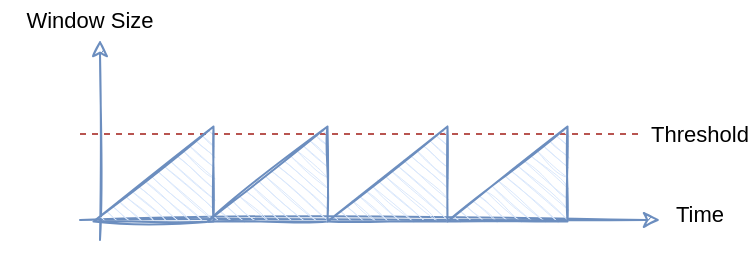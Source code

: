 <mxfile version="14.5.7" type="github">
  <diagram id="CGB0VBX0naNHbwZJyd2p" name="Page-1">
    <mxGraphModel dx="590" dy="377" grid="1" gridSize="10" guides="1" tooltips="1" connect="1" arrows="1" fold="1" page="1" pageScale="1" pageWidth="827" pageHeight="1169" math="0" shadow="0">
      <root>
        <mxCell id="0" />
        <mxCell id="1" parent="0" />
        <mxCell id="YZH6jja684JBuhx8ybSd-1" value="" style="endArrow=classic;html=1;fillColor=#dae8fc;strokeColor=#6c8ebf;sketch=1;" edge="1" parent="1">
          <mxGeometry width="50" height="50" relative="1" as="geometry">
            <mxPoint x="120" y="240" as="sourcePoint" />
            <mxPoint x="410" y="240" as="targetPoint" />
          </mxGeometry>
        </mxCell>
        <mxCell id="YZH6jja684JBuhx8ybSd-2" value="" style="endArrow=classic;html=1;fillColor=#dae8fc;strokeColor=#6c8ebf;sketch=1;" edge="1" parent="1">
          <mxGeometry width="50" height="50" relative="1" as="geometry">
            <mxPoint x="130" y="250" as="sourcePoint" />
            <mxPoint x="130" y="150" as="targetPoint" />
          </mxGeometry>
        </mxCell>
        <mxCell id="YZH6jja684JBuhx8ybSd-4" value="" style="endArrow=none;dashed=1;html=1;strokeWidth=1;fillColor=#f8cecc;strokeColor=#b85450;sketch=0;shadow=0;" edge="1" parent="1">
          <mxGeometry width="50" height="50" relative="1" as="geometry">
            <mxPoint x="120" y="197" as="sourcePoint" />
            <mxPoint x="400" y="197" as="targetPoint" />
          </mxGeometry>
        </mxCell>
        <mxCell id="YZH6jja684JBuhx8ybSd-8" value="" style="verticalLabelPosition=bottom;verticalAlign=top;html=1;shape=mxgraph.basic.orthogonal_triangle;rotation=-90;fillColor=#dae8fc;strokeColor=#6c8ebf;sketch=1;shadow=0;" vertex="1" parent="1">
          <mxGeometry x="133" y="187" width="47.5" height="60" as="geometry" />
        </mxCell>
        <mxCell id="YZH6jja684JBuhx8ybSd-11" value="" style="verticalLabelPosition=bottom;verticalAlign=top;html=1;shape=mxgraph.basic.orthogonal_triangle;rotation=-90;fillColor=#dae8fc;strokeColor=#6c8ebf;sketch=1;shadow=0;" vertex="1" parent="1">
          <mxGeometry x="190" y="187" width="47.5" height="60" as="geometry" />
        </mxCell>
        <mxCell id="YZH6jja684JBuhx8ybSd-12" value="" style="verticalLabelPosition=bottom;verticalAlign=top;html=1;shape=mxgraph.basic.orthogonal_triangle;rotation=-90;fillColor=#dae8fc;strokeColor=#6c8ebf;sketch=1;shadow=0;" vertex="1" parent="1">
          <mxGeometry x="250" y="187" width="47.5" height="60" as="geometry" />
        </mxCell>
        <mxCell id="YZH6jja684JBuhx8ybSd-13" value="" style="verticalLabelPosition=bottom;verticalAlign=top;html=1;shape=mxgraph.basic.orthogonal_triangle;rotation=-90;fillColor=#dae8fc;strokeColor=#6c8ebf;sketch=1;shadow=0;" vertex="1" parent="1">
          <mxGeometry x="310" y="187" width="47.5" height="60" as="geometry" />
        </mxCell>
        <mxCell id="YZH6jja684JBuhx8ybSd-14" value="&lt;font style=&quot;font-size: 11px&quot;&gt;Threshold&lt;/font&gt;" style="text;html=1;strokeColor=none;fillColor=none;align=center;verticalAlign=middle;whiteSpace=wrap;rounded=0;shadow=0;sketch=1;fontSize=6;glass=1;" vertex="1" parent="1">
          <mxGeometry x="410" y="187" width="40" height="20" as="geometry" />
        </mxCell>
        <mxCell id="YZH6jja684JBuhx8ybSd-19" value="&lt;font style=&quot;font-size: 11px&quot;&gt;Time&lt;/font&gt;" style="text;html=1;strokeColor=none;fillColor=none;align=center;verticalAlign=middle;whiteSpace=wrap;rounded=0;shadow=0;sketch=1;fontSize=6;glass=1;" vertex="1" parent="1">
          <mxGeometry x="410" y="227" width="40" height="20" as="geometry" />
        </mxCell>
        <mxCell id="YZH6jja684JBuhx8ybSd-20" value="&lt;font style=&quot;font-size: 11px&quot;&gt;Window Size&lt;/font&gt;" style="text;html=1;strokeColor=none;fillColor=none;align=center;verticalAlign=middle;whiteSpace=wrap;rounded=0;shadow=0;sketch=1;fontSize=6;glass=1;" vertex="1" parent="1">
          <mxGeometry x="80" y="130" width="90" height="20" as="geometry" />
        </mxCell>
      </root>
    </mxGraphModel>
  </diagram>
</mxfile>

